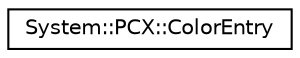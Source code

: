 digraph G
{
  edge [fontname="Helvetica",fontsize="10",labelfontname="Helvetica",labelfontsize="10"];
  node [fontname="Helvetica",fontsize="10",shape=record];
  rankdir="LR";
  Node1 [label="System::PCX::ColorEntry",height=0.2,width=0.4,color="black", fillcolor="white", style="filled",URL="$struct_system_1_1_p_c_x_1_1_color_entry.html"];
}
